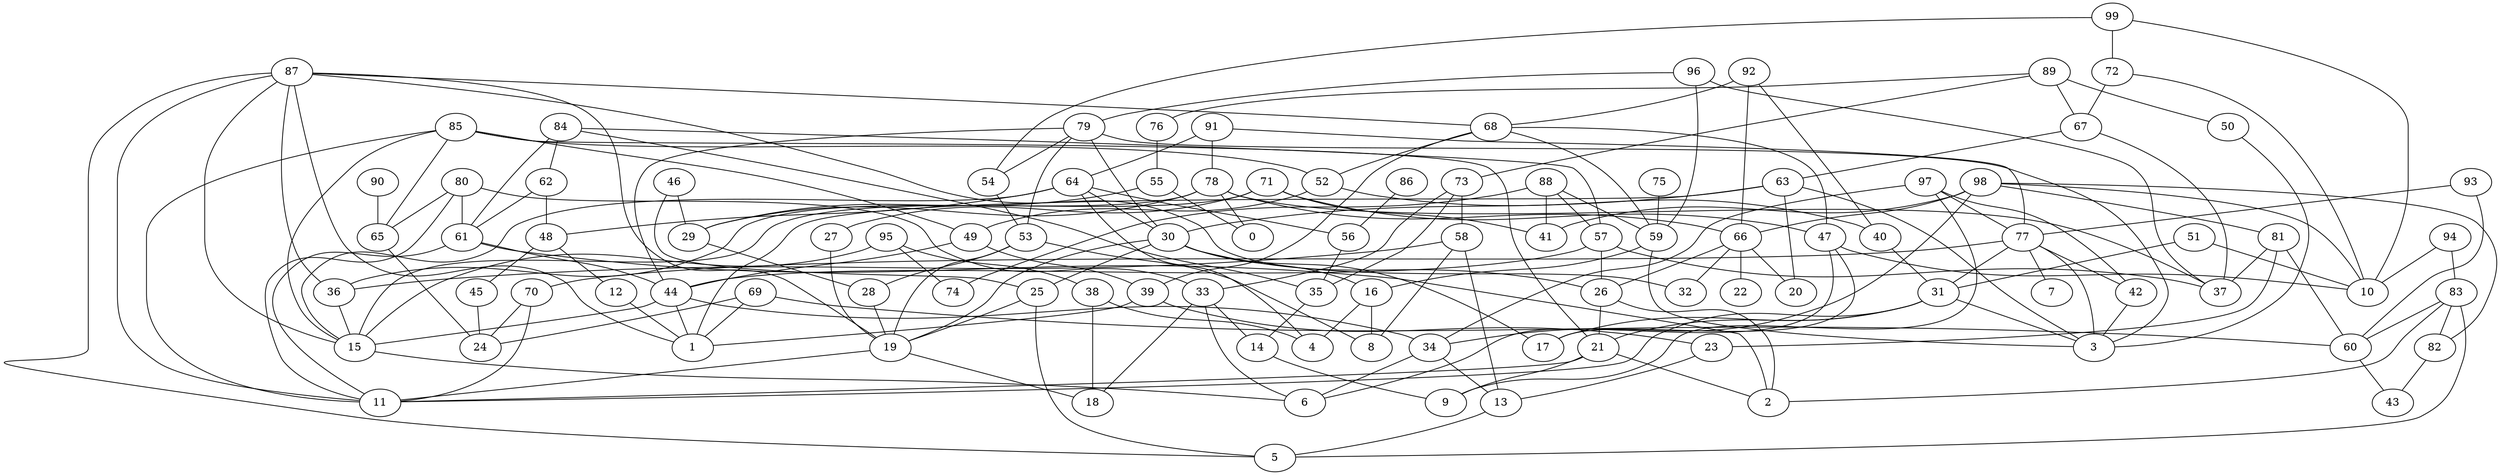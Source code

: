 /* Created by igraph 0.7.0 */
graph {
  0;
  1;
  2;
  3;
  4;
  5;
  6;
  7;
  8;
  9;
  10;
  11;
  12;
  13;
  14;
  15;
  16;
  17;
  18;
  19;
  20;
  21;
  22;
  23;
  24;
  25;
  26;
  27;
  28;
  29;
  30;
  31;
  32;
  33;
  34;
  35;
  36;
  37;
  38;
  39;
  40;
  41;
  42;
  43;
  44;
  45;
  46;
  47;
  48;
  49;
  50;
  51;
  52;
  53;
  54;
  55;
  56;
  57;
  58;
  59;
  60;
  61;
  62;
  63;
  64;
  65;
  66;
  67;
  68;
  69;
  70;
  71;
  72;
  73;
  74;
  75;
  76;
  77;
  78;
  79;
  80;
  81;
  82;
  83;
  84;
  85;
  86;
  87;
  88;
  89;
  90;
  91;
  92;
  93;
  94;
  95;
  96;
  97;
  98;
  99;

  55 -- 0;
  78 -- 0;
  12 -- 1;
  39 -- 1;
  44 -- 1;
  63 -- 1;
  69 -- 1;
  87 -- 1;
  21 -- 2;
  26 -- 2;
  61 -- 2;
  83 -- 2;
  31 -- 3;
  42 -- 3;
  50 -- 3;
  59 -- 3;
  63 -- 3;
  77 -- 3;
  79 -- 3;
  16 -- 4;
  38 -- 4;
  64 -- 4;
  13 -- 5;
  25 -- 5;
  83 -- 5;
  87 -- 5;
  15 -- 6;
  33 -- 6;
  34 -- 6;
  47 -- 6;
  77 -- 7;
  16 -- 8;
  53 -- 8;
  58 -- 8;
  14 -- 9;
  21 -- 9;
  97 -- 9;
  47 -- 10;
  51 -- 10;
  72 -- 10;
  94 -- 10;
  98 -- 10;
  99 -- 10;
  19 -- 11;
  21 -- 11;
  31 -- 11;
  61 -- 11;
  70 -- 11;
  80 -- 11;
  85 -- 11;
  87 -- 11;
  48 -- 12;
  23 -- 13;
  34 -- 13;
  58 -- 13;
  33 -- 14;
  35 -- 14;
  36 -- 15;
  44 -- 15;
  64 -- 15;
  71 -- 15;
  85 -- 15;
  87 -- 15;
  95 -- 15;
  30 -- 16;
  59 -- 16;
  30 -- 17;
  31 -- 17;
  47 -- 17;
  19 -- 18;
  33 -- 18;
  38 -- 18;
  25 -- 19;
  27 -- 19;
  28 -- 19;
  30 -- 19;
  53 -- 19;
  87 -- 19;
  63 -- 20;
  66 -- 20;
  26 -- 21;
  31 -- 21;
  85 -- 21;
  66 -- 22;
  39 -- 23;
  81 -- 23;
  45 -- 24;
  65 -- 24;
  69 -- 24;
  70 -- 24;
  30 -- 25;
  46 -- 25;
  30 -- 26;
  57 -- 26;
  66 -- 26;
  71 -- 27;
  29 -- 28;
  53 -- 28;
  46 -- 29;
  55 -- 29;
  78 -- 29;
  63 -- 30;
  64 -- 30;
  79 -- 30;
  40 -- 31;
  51 -- 31;
  77 -- 31;
  66 -- 32;
  87 -- 32;
  73 -- 33;
  80 -- 33;
  44 -- 34;
  97 -- 34;
  98 -- 34;
  56 -- 35;
  73 -- 35;
  84 -- 35;
  58 -- 36;
  78 -- 36;
  87 -- 36;
  57 -- 37;
  67 -- 37;
  78 -- 37;
  81 -- 37;
  96 -- 37;
  95 -- 38;
  49 -- 39;
  68 -- 39;
  52 -- 40;
  92 -- 40;
  71 -- 41;
  88 -- 41;
  98 -- 41;
  77 -- 42;
  97 -- 42;
  60 -- 43;
  82 -- 43;
  49 -- 44;
  57 -- 44;
  61 -- 44;
  79 -- 44;
  48 -- 45;
  68 -- 47;
  71 -- 47;
  62 -- 48;
  64 -- 48;
  52 -- 49;
  85 -- 49;
  89 -- 50;
  68 -- 52;
  85 -- 52;
  54 -- 53;
  79 -- 53;
  79 -- 54;
  99 -- 54;
  76 -- 55;
  64 -- 56;
  86 -- 56;
  84 -- 57;
  88 -- 57;
  73 -- 58;
  68 -- 59;
  75 -- 59;
  88 -- 59;
  96 -- 59;
  69 -- 60;
  81 -- 60;
  83 -- 60;
  93 -- 60;
  62 -- 61;
  80 -- 61;
  84 -- 61;
  84 -- 62;
  67 -- 63;
  91 -- 64;
  80 -- 65;
  85 -- 65;
  90 -- 65;
  78 -- 66;
  92 -- 66;
  98 -- 66;
  72 -- 67;
  89 -- 67;
  87 -- 68;
  92 -- 68;
  77 -- 70;
  99 -- 72;
  89 -- 73;
  88 -- 74;
  95 -- 74;
  89 -- 76;
  91 -- 77;
  93 -- 77;
  97 -- 77;
  91 -- 78;
  96 -- 79;
  98 -- 81;
  83 -- 82;
  98 -- 82;
  94 -- 83;
}
